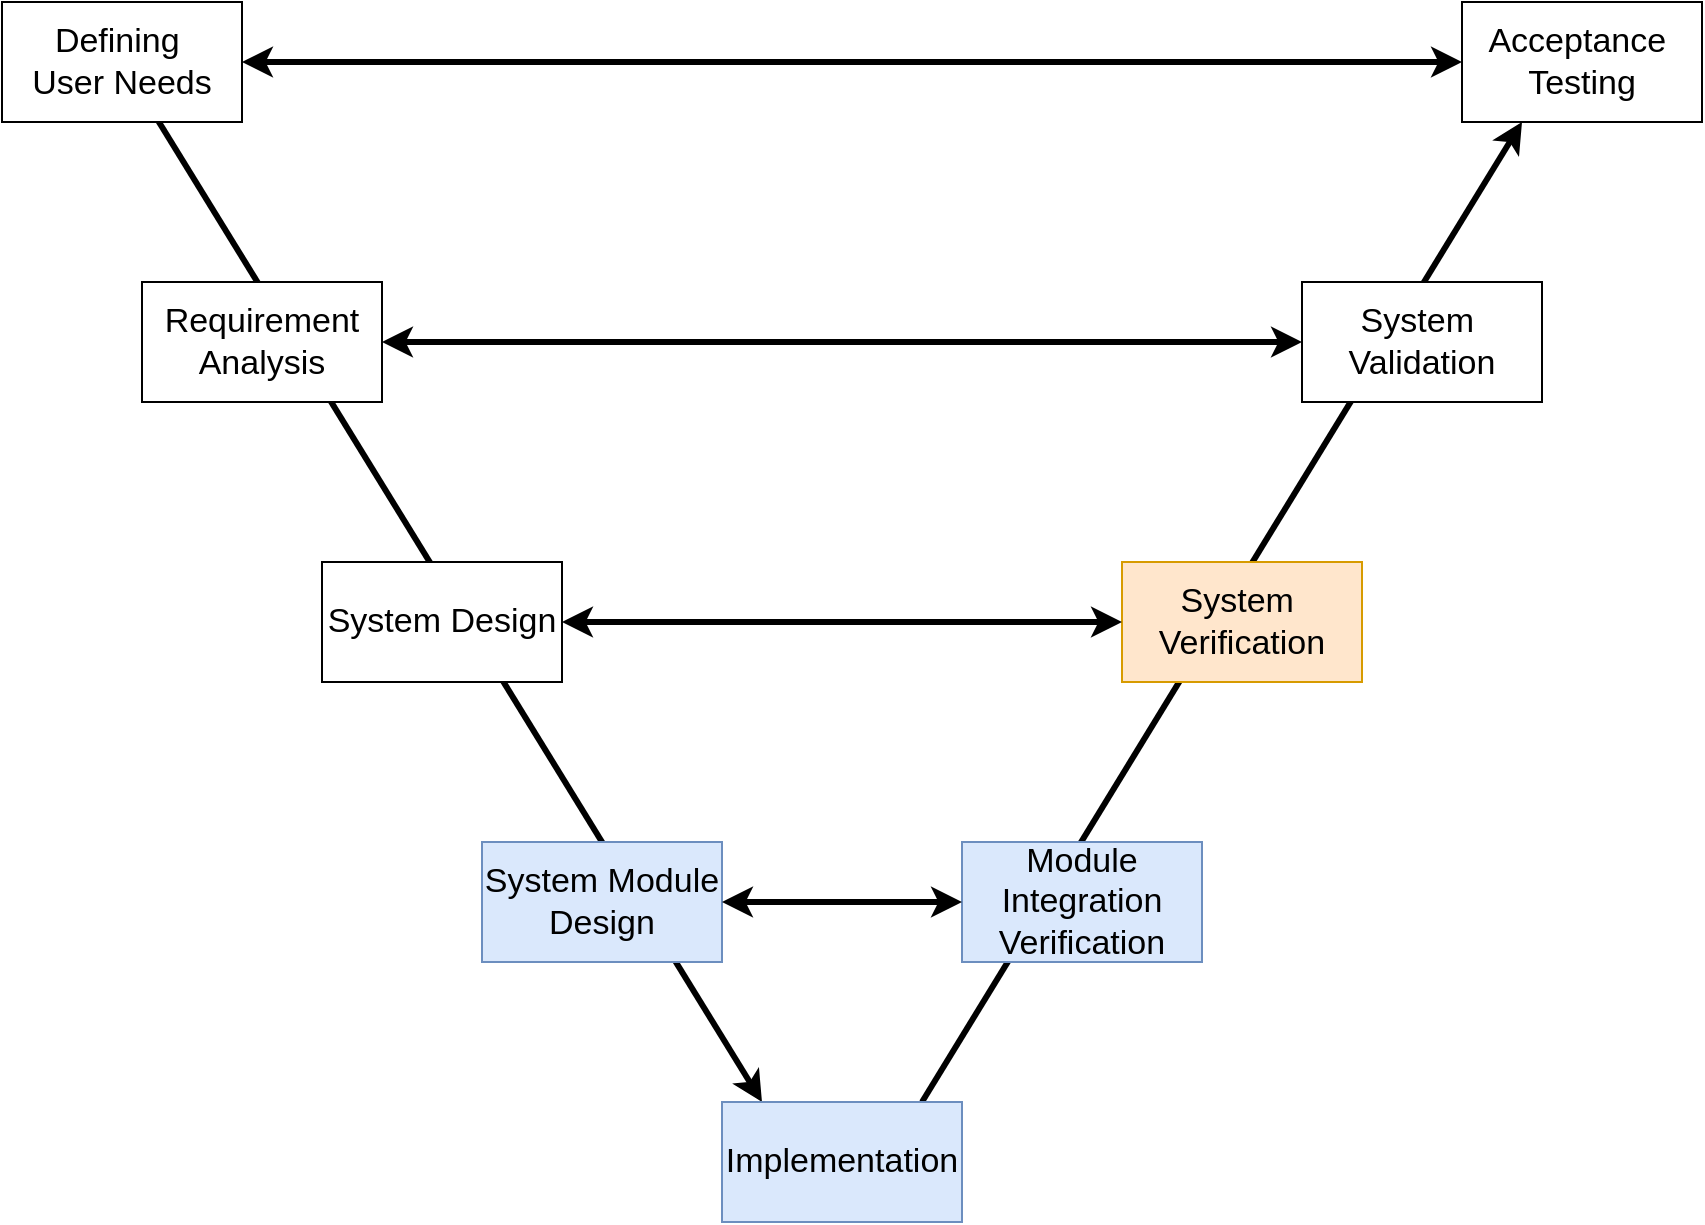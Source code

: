 <mxfile userAgent="Mozilla/5.0 (X11; Linux x86_64) AppleWebKit/537.36 (KHTML, like Gecko) draw.io/7.3.5 Chrome/58.0.303.110 Electron/1.7.5 Safari/537.36" version="7.3.5" editor="www.draw.io" type="device"><diagram id="b24b6e71-bceb-daa1-2564-e70a2309e1b2" name="Page-1"><mxGraphModel dx="1104" dy="988" grid="1" gridSize="10" guides="1" tooltips="1" connect="1" arrows="1" fold="1" page="1" pageScale="1" pageWidth="850" pageHeight="1100" background="#ffffff" math="0" shadow="0"><root><mxCell id="0"/><mxCell id="1" parent="0"/><mxCell id="2" value="" style="endArrow=classic;html=1;strokeColor=#000000;strokeWidth=3;fontSize=17;" parent="1" edge="1"><mxGeometry width="50" height="50" relative="1" as="geometry"><mxPoint x="80" y="120" as="sourcePoint"/><mxPoint x="400" y="640" as="targetPoint"/></mxGeometry></mxCell><mxCell id="3" value="" style="endArrow=classic;html=1;strokeColor=#000000;strokeWidth=3;entryX=0.25;entryY=1;fontSize=17;" parent="1" target="13" edge="1"><mxGeometry width="50" height="50" relative="1" as="geometry"><mxPoint x="480" y="640" as="sourcePoint"/><mxPoint x="800" y="120" as="targetPoint"/></mxGeometry></mxCell><mxCell id="4" value="Defining&amp;nbsp;&lt;div&gt;User Needs&lt;/div&gt;" style="rounded=0;whiteSpace=wrap;html=1;strokeColor=#000000;strokeWidth=1;fillColor=#ffffff;align=center;fontSize=17;" parent="1" vertex="1"><mxGeometry x="20" y="90" width="120" height="60" as="geometry"/></mxCell><mxCell id="5" value="Requirement Analysis" style="rounded=0;whiteSpace=wrap;html=1;strokeColor=#000000;strokeWidth=1;fillColor=#ffffff;align=center;verticalAlign=middle;fontSize=17;" parent="1" vertex="1"><mxGeometry x="90" y="230" width="120" height="60" as="geometry"/></mxCell><mxCell id="6" value="System Design" style="rounded=0;whiteSpace=wrap;html=1;strokeColor=#000000;strokeWidth=1;fillColor=#ffffff;align=center;fontSize=17;" parent="1" vertex="1"><mxGeometry x="180" y="370" width="120" height="60" as="geometry"/></mxCell><mxCell id="7" value="System Module Design" style="rounded=0;whiteSpace=wrap;html=1;strokeColor=#6c8ebf;strokeWidth=1;fillColor=#dae8fc;align=center;fontSize=17;" parent="1" vertex="1"><mxGeometry x="260" y="510" width="120" height="60" as="geometry"/></mxCell><mxCell id="8" value="Implementation" style="rounded=0;whiteSpace=wrap;html=1;strokeColor=#6c8ebf;strokeWidth=1;fillColor=#dae8fc;align=center;fontSize=17;" parent="1" vertex="1"><mxGeometry x="380" y="640" width="120" height="60" as="geometry"/></mxCell><mxCell id="10" value="Module Integration Verification" style="rounded=0;whiteSpace=wrap;html=1;strokeColor=#6c8ebf;strokeWidth=1;fillColor=#dae8fc;align=center;fontSize=17;" parent="1" vertex="1"><mxGeometry x="500" y="510" width="120" height="60" as="geometry"/></mxCell><mxCell id="11" value="System&amp;nbsp;&lt;div&gt;Verification&lt;/div&gt;" style="rounded=0;whiteSpace=wrap;html=1;strokeColor=#d79b00;strokeWidth=1;fillColor=#ffe6cc;align=center;fontSize=17;" parent="1" vertex="1"><mxGeometry x="580" y="370" width="120" height="60" as="geometry"/></mxCell><mxCell id="12" value="System&amp;nbsp;&lt;div&gt;Validation&lt;/div&gt;" style="rounded=0;whiteSpace=wrap;html=1;strokeColor=#000000;strokeWidth=1;fillColor=#ffffff;align=center;fontSize=17;" parent="1" vertex="1"><mxGeometry x="670" y="230" width="120" height="60" as="geometry"/></mxCell><mxCell id="13" value="Acceptance&amp;nbsp;&lt;div&gt;Testing&lt;/div&gt;" style="rounded=0;whiteSpace=wrap;html=1;strokeColor=#000000;strokeWidth=1;fillColor=#ffffff;align=center;fontSize=17;" parent="1" vertex="1"><mxGeometry x="750" y="90" width="120" height="60" as="geometry"/></mxCell><mxCell id="17" value="" style="endArrow=classic;startArrow=classic;html=1;strokeColor=#000000;strokeWidth=3;entryX=0;entryY=0.5;exitX=1;exitY=0.5;fontSize=17;" parent="1" source="4" target="13" edge="1"><mxGeometry width="50" height="50" relative="1" as="geometry"><mxPoint x="420" y="140" as="sourcePoint"/><mxPoint x="470" y="90" as="targetPoint"/></mxGeometry></mxCell><mxCell id="18" value="" style="endArrow=classic;startArrow=classic;html=1;strokeColor=#000000;strokeWidth=3;entryX=0;entryY=0.5;exitX=1;exitY=0.5;fontSize=17;" parent="1" source="5" target="12" edge="1"><mxGeometry width="50" height="50" relative="1" as="geometry"><mxPoint x="410" y="300" as="sourcePoint"/><mxPoint x="460" y="250" as="targetPoint"/></mxGeometry></mxCell><mxCell id="19" value="" style="endArrow=classic;startArrow=classic;html=1;strokeColor=#000000;strokeWidth=3;exitX=1;exitY=0.5;entryX=0;entryY=0.5;fontSize=17;" parent="1" source="6" target="11" edge="1"><mxGeometry width="50" height="50" relative="1" as="geometry"><mxPoint x="330" y="400" as="sourcePoint"/><mxPoint x="380" y="350" as="targetPoint"/></mxGeometry></mxCell><mxCell id="20" value="" style="endArrow=classic;startArrow=classic;html=1;strokeColor=#000000;strokeWidth=3;exitX=1;exitY=0.5;entryX=0;entryY=0.5;fontSize=17;" parent="1" source="7" target="10" edge="1"><mxGeometry width="50" height="50" relative="1" as="geometry"><mxPoint x="410" y="540" as="sourcePoint"/><mxPoint x="460" y="490" as="targetPoint"/></mxGeometry></mxCell></root></mxGraphModel></diagram></mxfile>